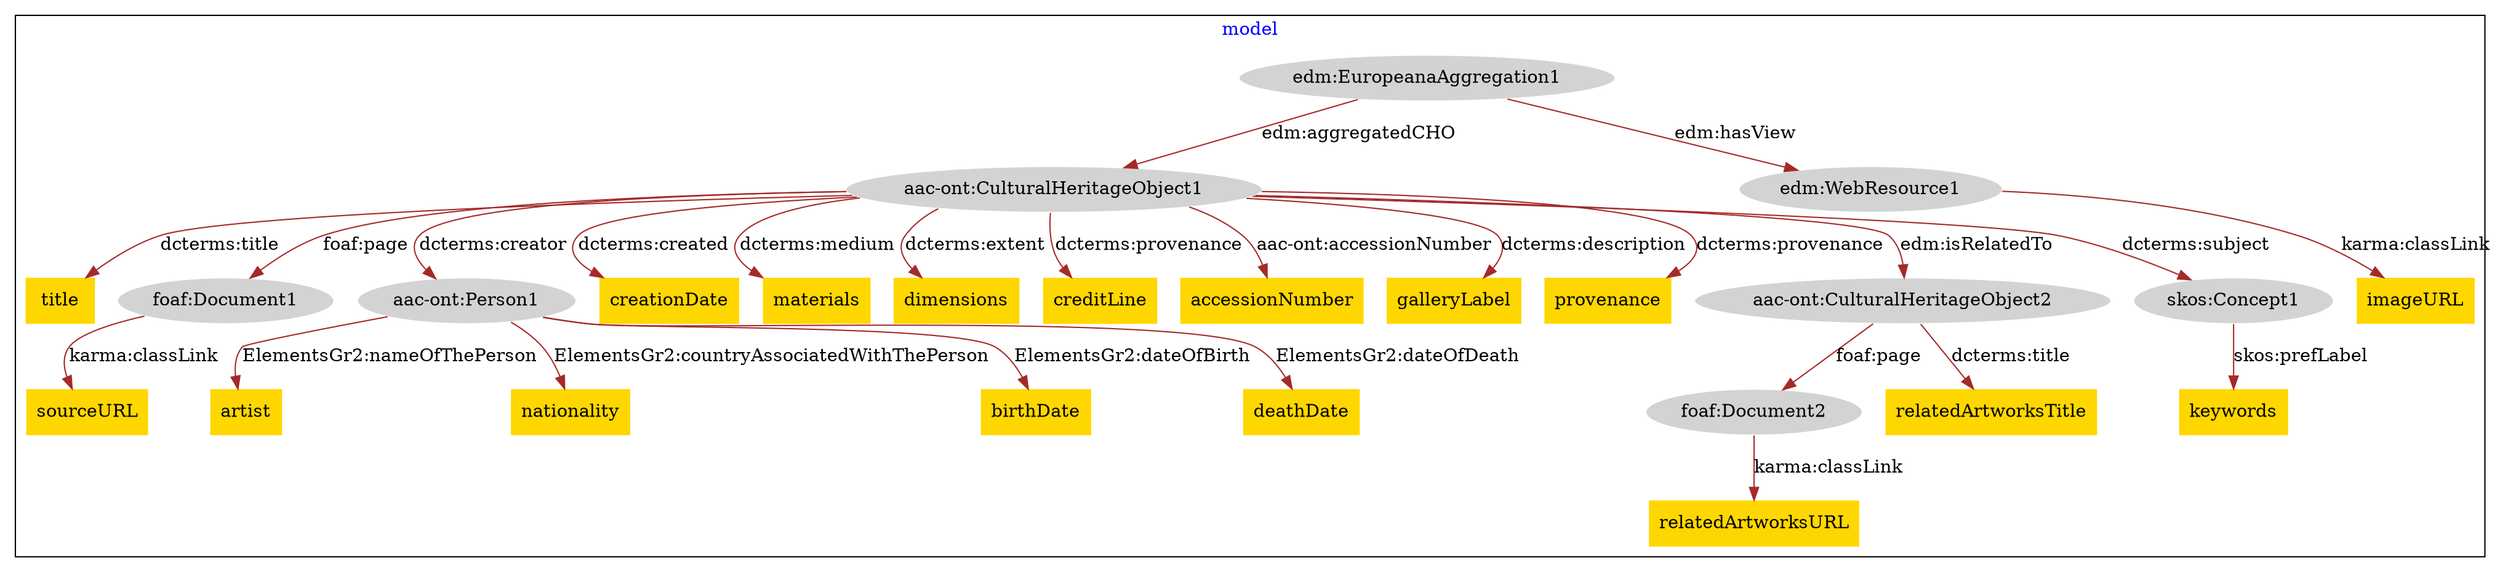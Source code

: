 digraph n0 {
fontcolor="blue"
remincross="true"
subgraph cluster {
label="model"
"aac-ont:CulturalHeritageObject1"[style="filled",color="white",fillcolor="lightgray",label="aac-ont:CulturalHeritageObject1"];
"title"[shape="plaintext",style="filled",fillcolor="gold",label="title"];
"foaf:Document1"[style="filled",color="white",fillcolor="lightgray",label="foaf:Document1"];
"sourceURL"[shape="plaintext",style="filled",fillcolor="gold",label="sourceURL"];
"edm:WebResource1"[style="filled",color="white",fillcolor="lightgray",label="edm:WebResource1"];
"imageURL"[shape="plaintext",style="filled",fillcolor="gold",label="imageURL"];
"aac-ont:Person1"[style="filled",color="white",fillcolor="lightgray",label="aac-ont:Person1"];
"artist"[shape="plaintext",style="filled",fillcolor="gold",label="artist"];
"nationality"[shape="plaintext",style="filled",fillcolor="gold",label="nationality"];
"birthDate"[shape="plaintext",style="filled",fillcolor="gold",label="birthDate"];
"deathDate"[shape="plaintext",style="filled",fillcolor="gold",label="deathDate"];
"creationDate"[shape="plaintext",style="filled",fillcolor="gold",label="creationDate"];
"materials"[shape="plaintext",style="filled",fillcolor="gold",label="materials"];
"dimensions"[shape="plaintext",style="filled",fillcolor="gold",label="dimensions"];
"creditLine"[shape="plaintext",style="filled",fillcolor="gold",label="creditLine"];
"accessionNumber"[shape="plaintext",style="filled",fillcolor="gold",label="accessionNumber"];
"galleryLabel"[shape="plaintext",style="filled",fillcolor="gold",label="galleryLabel"];
"provenance"[shape="plaintext",style="filled",fillcolor="gold",label="provenance"];
"foaf:Document2"[style="filled",color="white",fillcolor="lightgray",label="foaf:Document2"];
"relatedArtworksURL"[shape="plaintext",style="filled",fillcolor="gold",label="relatedArtworksURL"];
"aac-ont:CulturalHeritageObject2"[style="filled",color="white",fillcolor="lightgray",label="aac-ont:CulturalHeritageObject2"];
"relatedArtworksTitle"[shape="plaintext",style="filled",fillcolor="gold",label="relatedArtworksTitle"];
"skos:Concept1"[style="filled",color="white",fillcolor="lightgray",label="skos:Concept1"];
"keywords"[shape="plaintext",style="filled",fillcolor="gold",label="keywords"];
"edm:EuropeanaAggregation1"[style="filled",color="white",fillcolor="lightgray",label="edm:EuropeanaAggregation1"];
}
"aac-ont:CulturalHeritageObject1" -> "title"[color="brown",fontcolor="black",label="dcterms:title"];
"foaf:Document1" -> "sourceURL"[color="brown",fontcolor="black",label="karma:classLink"];
"edm:WebResource1" -> "imageURL"[color="brown",fontcolor="black",label="karma:classLink"];
"aac-ont:Person1" -> "artist"[color="brown",fontcolor="black",label="ElementsGr2:nameOfThePerson"];
"aac-ont:Person1" -> "nationality"[color="brown",fontcolor="black",label="ElementsGr2:countryAssociatedWithThePerson"];
"aac-ont:Person1" -> "birthDate"[color="brown",fontcolor="black",label="ElementsGr2:dateOfBirth"];
"aac-ont:Person1" -> "deathDate"[color="brown",fontcolor="black",label="ElementsGr2:dateOfDeath"];
"aac-ont:CulturalHeritageObject1" -> "creationDate"[color="brown",fontcolor="black",label="dcterms:created"];
"aac-ont:CulturalHeritageObject1" -> "materials"[color="brown",fontcolor="black",label="dcterms:medium"];
"aac-ont:CulturalHeritageObject1" -> "dimensions"[color="brown",fontcolor="black",label="dcterms:extent"];
"aac-ont:CulturalHeritageObject1" -> "creditLine"[color="brown",fontcolor="black",label="dcterms:provenance"];
"aac-ont:CulturalHeritageObject1" -> "accessionNumber"[color="brown",fontcolor="black",label="aac-ont:accessionNumber"];
"aac-ont:CulturalHeritageObject1" -> "galleryLabel"[color="brown",fontcolor="black",label="dcterms:description"];
"aac-ont:CulturalHeritageObject1" -> "provenance"[color="brown",fontcolor="black",label="dcterms:provenance"];
"foaf:Document2" -> "relatedArtworksURL"[color="brown",fontcolor="black",label="karma:classLink"];
"aac-ont:CulturalHeritageObject2" -> "relatedArtworksTitle"[color="brown",fontcolor="black",label="dcterms:title"];
"skos:Concept1" -> "keywords"[color="brown",fontcolor="black",label="skos:prefLabel"];
"edm:EuropeanaAggregation1" -> "aac-ont:CulturalHeritageObject1"[color="brown",fontcolor="black",label="edm:aggregatedCHO"];
"edm:EuropeanaAggregation1" -> "edm:WebResource1"[color="brown",fontcolor="black",label="edm:hasView"];
"aac-ont:CulturalHeritageObject1" -> "aac-ont:Person1"[color="brown",fontcolor="black",label="dcterms:creator"];
"aac-ont:CulturalHeritageObject1" -> "skos:Concept1"[color="brown",fontcolor="black",label="dcterms:subject"];
"aac-ont:CulturalHeritageObject1" -> "aac-ont:CulturalHeritageObject2"[color="brown",fontcolor="black",label="edm:isRelatedTo"];
"aac-ont:CulturalHeritageObject1" -> "foaf:Document1"[color="brown",fontcolor="black",label="foaf:page"];
"aac-ont:CulturalHeritageObject2" -> "foaf:Document2"[color="brown",fontcolor="black",label="foaf:page"];
}
